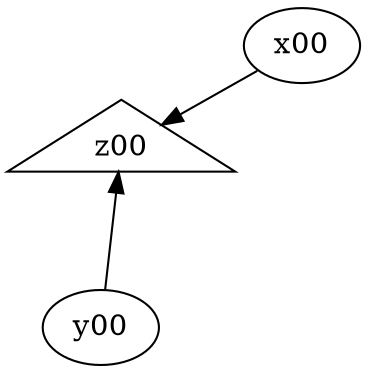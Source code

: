 digraph g1 {
  layout="fdp";
  overlap="false";
  splines="true";
  z00 [shape=triangle]
  x00 -> z00
  y00 -> z00
}
